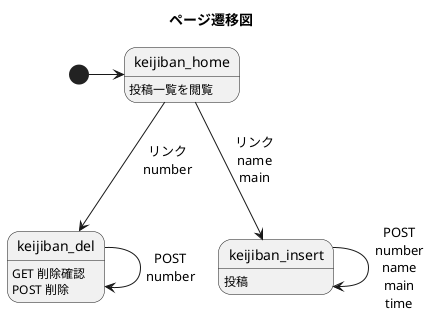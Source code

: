 @startuml
title ページ遷移図
keijiban_home: 投稿一覧を閲覧
keijiban_del:GET 削除確認\nPOST 削除
keijiban_insert:投稿

[*]->keijiban_home
keijiban_home-->keijiban_del:リンク\nnumber
keijiban_del-->keijiban_del:POST\nnumber
keijiban_home-->keijiban_insert:リンク\nname\nmain
keijiban_insert-->keijiban_insert:POST\nnumber\nname\nmain\ntime
@enduml